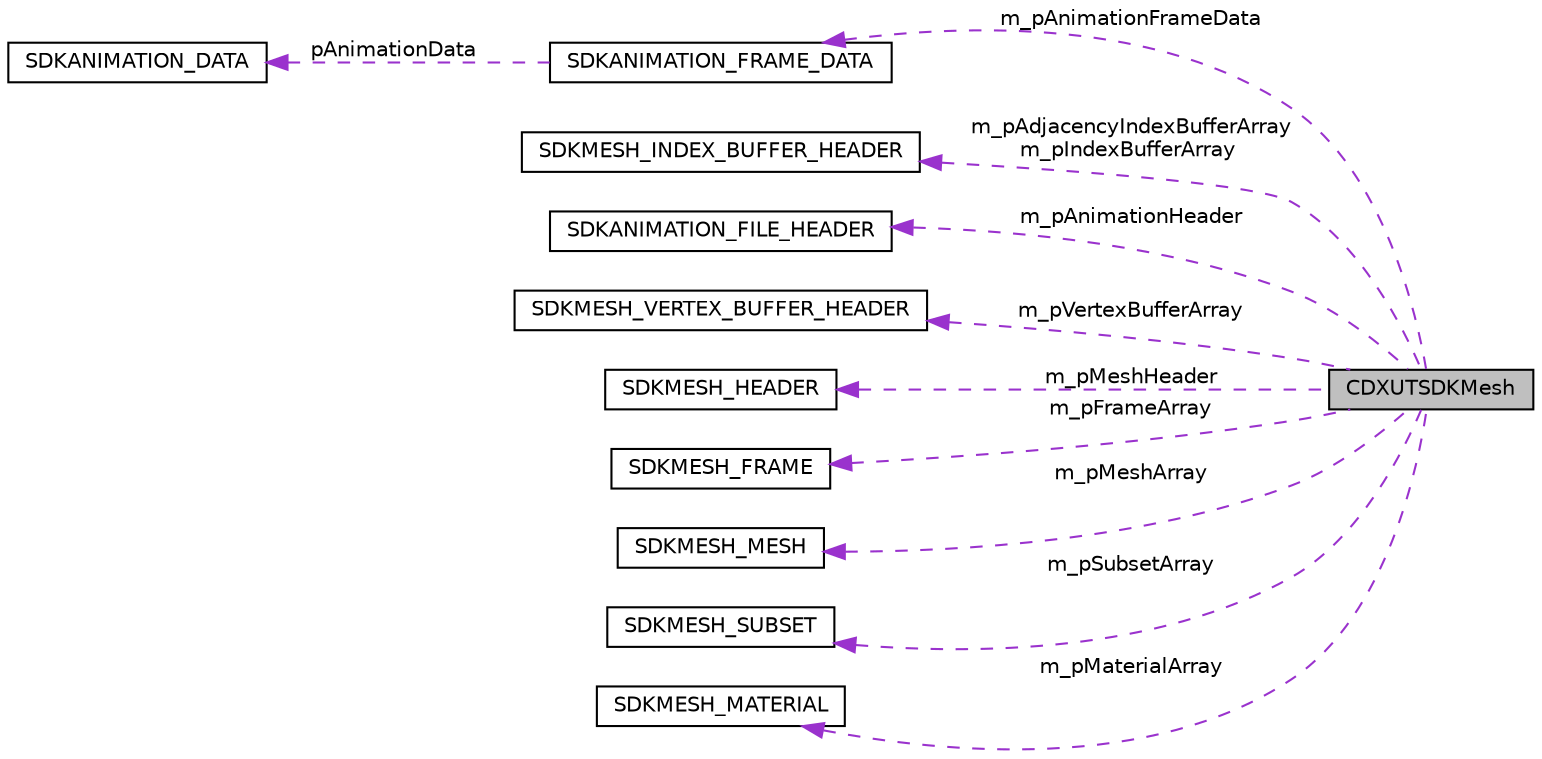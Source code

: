 digraph G
{
  edge [fontname="Helvetica",fontsize="10",labelfontname="Helvetica",labelfontsize="10"];
  node [fontname="Helvetica",fontsize="10",shape=record];
  rankdir="LR";
  Node1 [label="CDXUTSDKMesh",height=0.2,width=0.4,color="black", fillcolor="grey75", style="filled" fontcolor="black"];
  Node2 -> Node1 [dir="back",color="darkorchid3",fontsize="10",style="dashed",label=" m_pAnimationFrameData" ,fontname="Helvetica"];
  Node2 [label="SDKANIMATION_FRAME_DATA",height=0.2,width=0.4,color="black", fillcolor="white", style="filled",URL="$struct_s_d_k_a_n_i_m_a_t_i_o_n___f_r_a_m_e___d_a_t_a.html"];
  Node3 -> Node2 [dir="back",color="darkorchid3",fontsize="10",style="dashed",label=" pAnimationData" ,fontname="Helvetica"];
  Node3 [label="SDKANIMATION_DATA",height=0.2,width=0.4,color="black", fillcolor="white", style="filled",URL="$struct_s_d_k_a_n_i_m_a_t_i_o_n___d_a_t_a.html"];
  Node4 -> Node1 [dir="back",color="darkorchid3",fontsize="10",style="dashed",label=" m_pAdjacencyIndexBufferArray\nm_pIndexBufferArray" ,fontname="Helvetica"];
  Node4 [label="SDKMESH_INDEX_BUFFER_HEADER",height=0.2,width=0.4,color="black", fillcolor="white", style="filled",URL="$struct_s_d_k_m_e_s_h___i_n_d_e_x___b_u_f_f_e_r___h_e_a_d_e_r.html"];
  Node5 -> Node1 [dir="back",color="darkorchid3",fontsize="10",style="dashed",label=" m_pAnimationHeader" ,fontname="Helvetica"];
  Node5 [label="SDKANIMATION_FILE_HEADER",height=0.2,width=0.4,color="black", fillcolor="white", style="filled",URL="$struct_s_d_k_a_n_i_m_a_t_i_o_n___f_i_l_e___h_e_a_d_e_r.html"];
  Node6 -> Node1 [dir="back",color="darkorchid3",fontsize="10",style="dashed",label=" m_pVertexBufferArray" ,fontname="Helvetica"];
  Node6 [label="SDKMESH_VERTEX_BUFFER_HEADER",height=0.2,width=0.4,color="black", fillcolor="white", style="filled",URL="$struct_s_d_k_m_e_s_h___v_e_r_t_e_x___b_u_f_f_e_r___h_e_a_d_e_r.html"];
  Node7 -> Node1 [dir="back",color="darkorchid3",fontsize="10",style="dashed",label=" m_pMeshHeader" ,fontname="Helvetica"];
  Node7 [label="SDKMESH_HEADER",height=0.2,width=0.4,color="black", fillcolor="white", style="filled",URL="$struct_s_d_k_m_e_s_h___h_e_a_d_e_r.html"];
  Node8 -> Node1 [dir="back",color="darkorchid3",fontsize="10",style="dashed",label=" m_pFrameArray" ,fontname="Helvetica"];
  Node8 [label="SDKMESH_FRAME",height=0.2,width=0.4,color="black", fillcolor="white", style="filled",URL="$struct_s_d_k_m_e_s_h___f_r_a_m_e.html"];
  Node9 -> Node1 [dir="back",color="darkorchid3",fontsize="10",style="dashed",label=" m_pMeshArray" ,fontname="Helvetica"];
  Node9 [label="SDKMESH_MESH",height=0.2,width=0.4,color="black", fillcolor="white", style="filled",URL="$struct_s_d_k_m_e_s_h___m_e_s_h.html"];
  Node10 -> Node1 [dir="back",color="darkorchid3",fontsize="10",style="dashed",label=" m_pSubsetArray" ,fontname="Helvetica"];
  Node10 [label="SDKMESH_SUBSET",height=0.2,width=0.4,color="black", fillcolor="white", style="filled",URL="$struct_s_d_k_m_e_s_h___s_u_b_s_e_t.html"];
  Node11 -> Node1 [dir="back",color="darkorchid3",fontsize="10",style="dashed",label=" m_pMaterialArray" ,fontname="Helvetica"];
  Node11 [label="SDKMESH_MATERIAL",height=0.2,width=0.4,color="black", fillcolor="white", style="filled",URL="$struct_s_d_k_m_e_s_h___m_a_t_e_r_i_a_l.html"];
}
